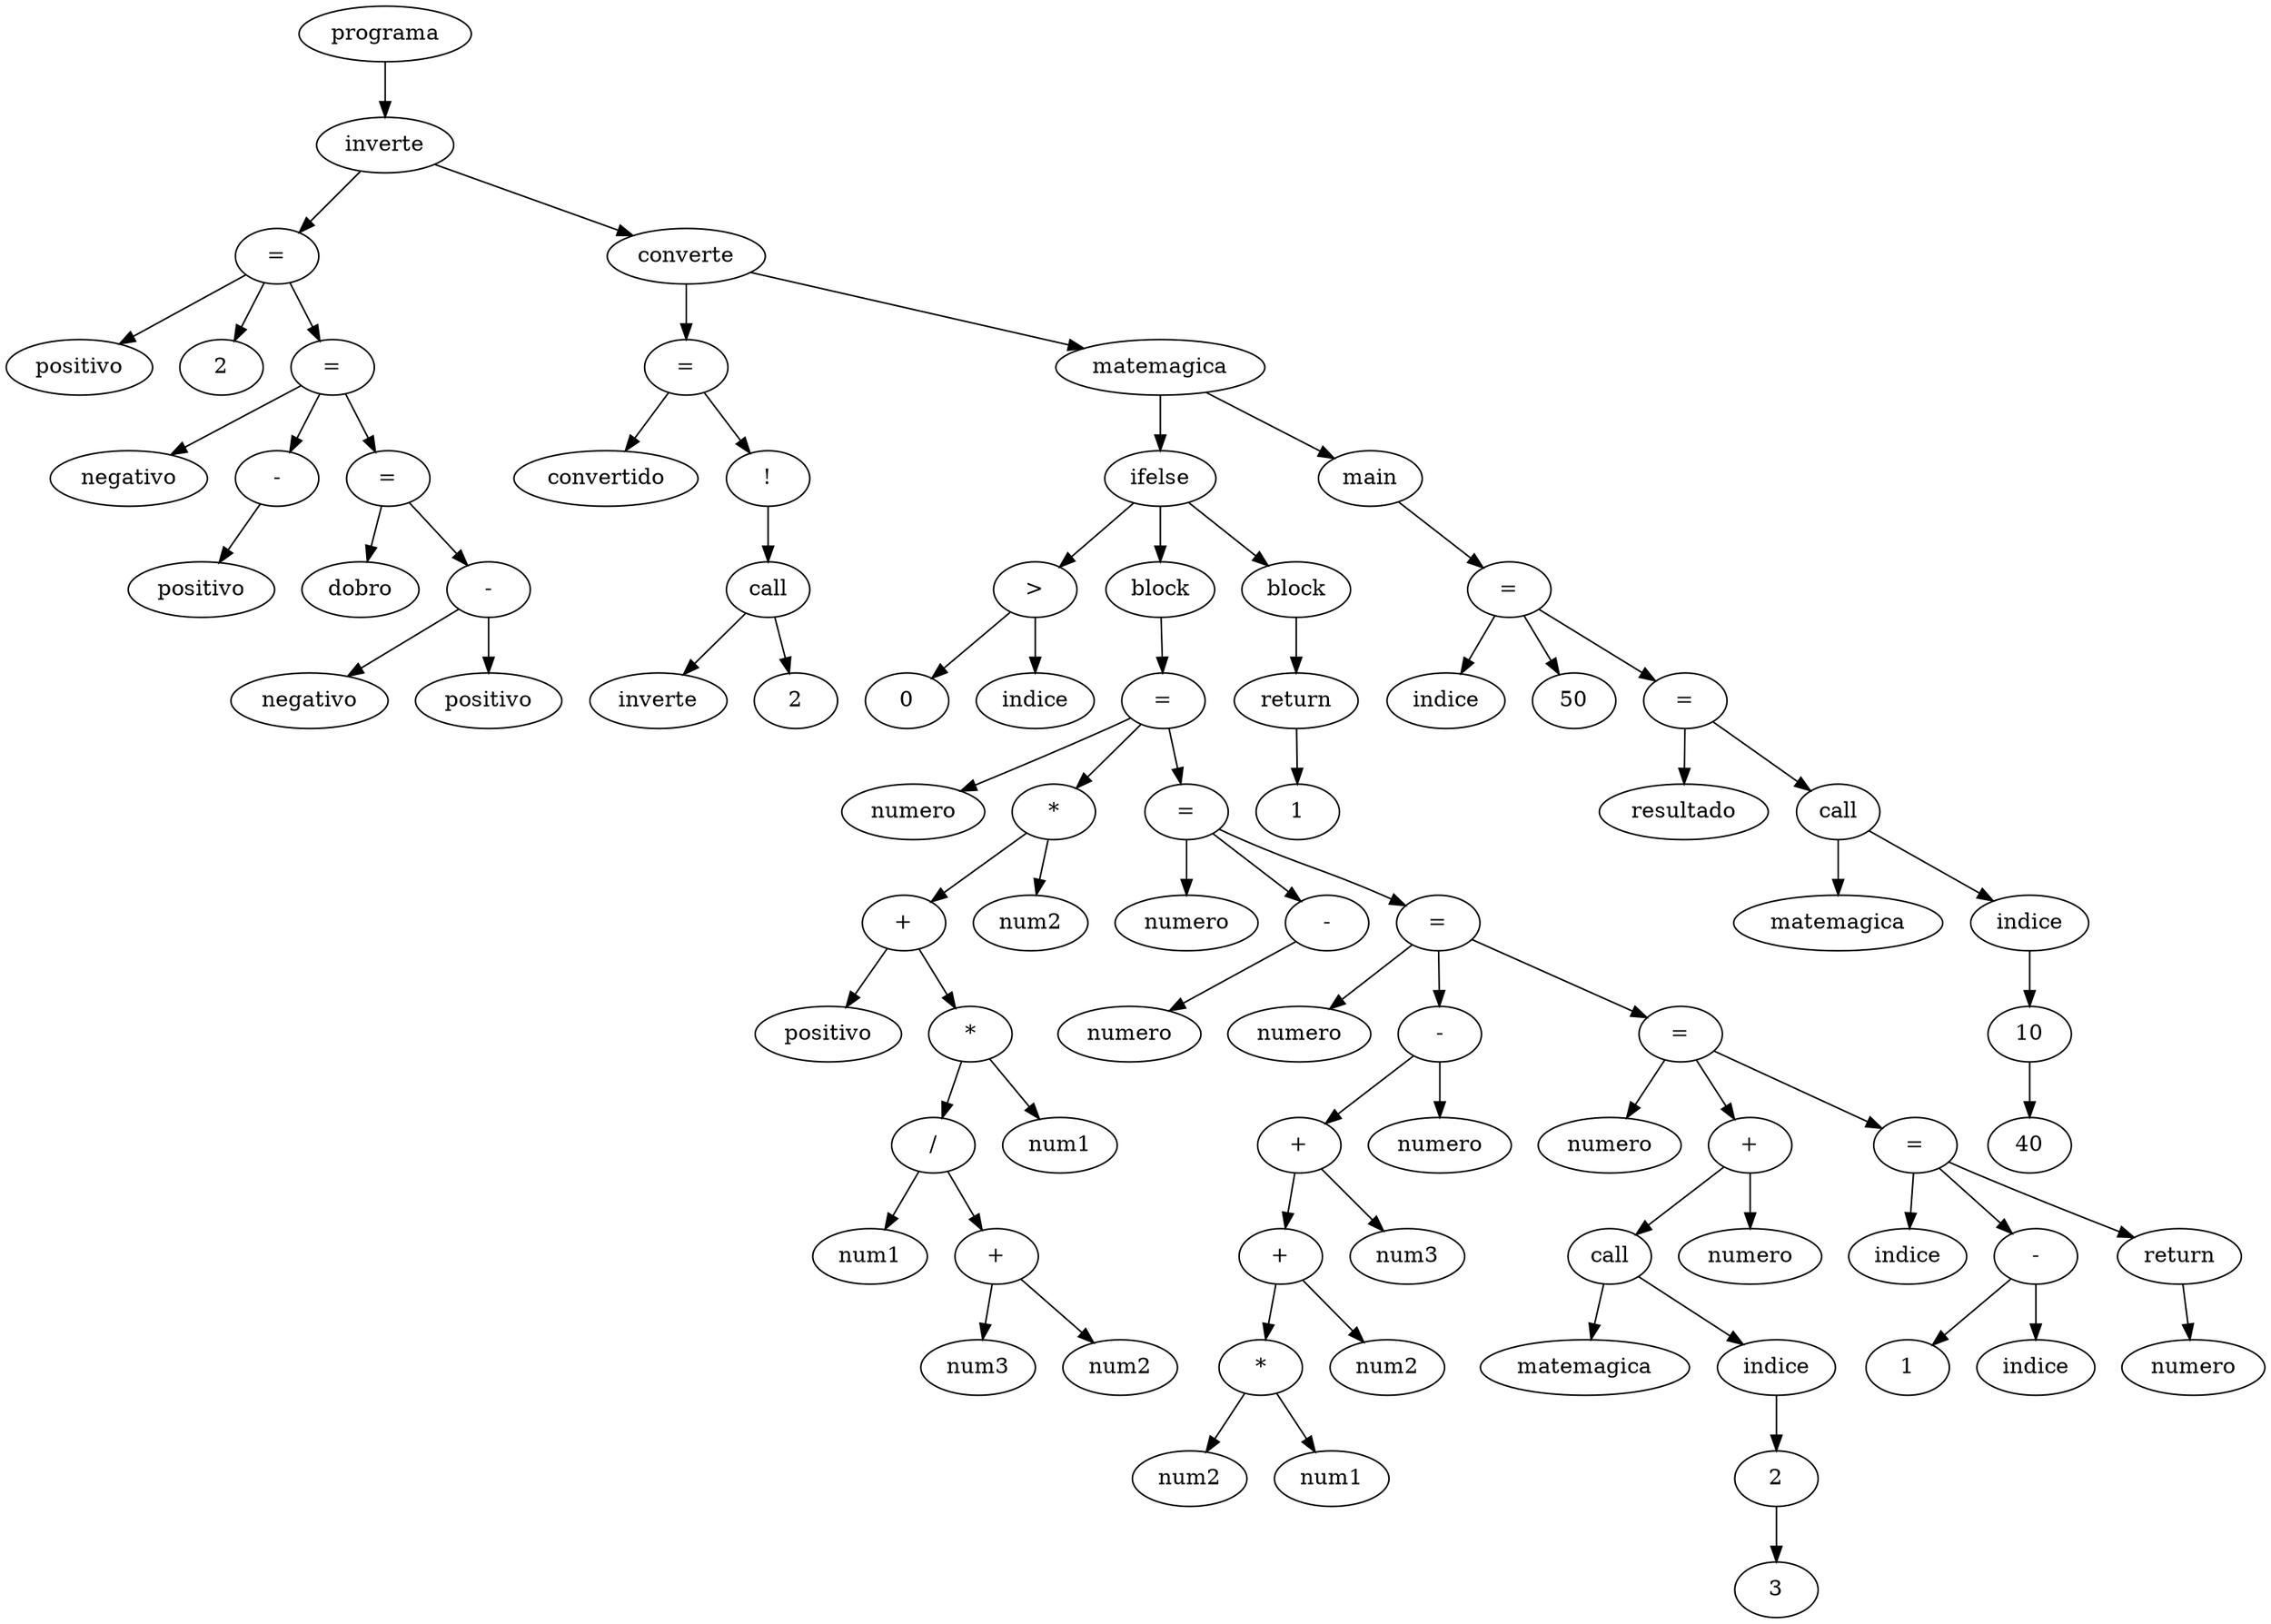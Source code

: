 digraph G {
node_0x2283aa0 [label="programa"]
node_0x2281ae0 [label="inverte"]
node_0x2283aa0 -> node_0x2281ae0
node_0x2281700 [label="="]
node_0x2281ae0 -> node_0x2281700
node_0x2281610 [label="positivo"]
node_0x2281700 -> node_0x2281610
node_0x22816b0 [label="2"]
node_0x2281700 -> node_0x22816b0
node_0x2281860 [label="="]
node_0x2281700 -> node_0x2281860
node_0x2281770 [label="negativo"]
node_0x2281860 -> node_0x2281770
node_0x22817c0 [label="-"]
node_0x2281860 -> node_0x22817c0
node_0x2281810 [label="positivo"]
node_0x22817c0 -> node_0x2281810
node_0x2281a30 [label="="]
node_0x2281860 -> node_0x2281a30
node_0x22818d0 [label="dobro"]
node_0x2281a30 -> node_0x22818d0
node_0x2281970 [label="-"]
node_0x2281a30 -> node_0x2281970
node_0x22819c0 [label="negativo"]
node_0x2281970 -> node_0x22819c0
node_0x2281920 [label="positivo"]
node_0x2281970 -> node_0x2281920
node_0x2281e40 [label="converte"]
node_0x2281ae0 -> node_0x2281e40
node_0x2281dd0 [label="="]
node_0x2281e40 -> node_0x2281dd0
node_0x2281bd0 [label="convertido"]
node_0x2281dd0 -> node_0x2281bd0
node_0x2281d80 [label="!"]
node_0x2281dd0 -> node_0x2281d80
node_0x2281d10 [label="call"]
node_0x2281d80 -> node_0x2281d10
node_0x2281c20 [label="inverte"]
node_0x2281d10 -> node_0x2281c20
node_0x2281cc0 [label="2"]
node_0x2281d10 -> node_0x2281cc0
node_0x22834c0 [label="matemagica"]
node_0x2281e40 -> node_0x22834c0
node_0x2283430 [label="ifelse"]
node_0x22834c0 -> node_0x2283430
node_0x2282020 [label=">"]
node_0x2283430 -> node_0x2282020
node_0x22820c0 [label="0"]
node_0x2282020 -> node_0x22820c0
node_0x2281fd0 [label="indice"]
node_0x2282020 -> node_0x2281fd0
node_0x22832a0 [label="block"]
node_0x2283430 -> node_0x22832a0
node_0x2282590 [label="="]
node_0x22832a0 -> node_0x2282590
node_0x2282130 [label="numero"]
node_0x2282590 -> node_0x2282130
node_0x22821d0 [label="*"]
node_0x2282590 -> node_0x22821d0
node_0x22824b0 [label="+"]
node_0x22821d0 -> node_0x22824b0
node_0x2282500 [label="positivo"]
node_0x22824b0 -> node_0x2282500
node_0x2282270 [label="*"]
node_0x22824b0 -> node_0x2282270
node_0x22823d0 [label="/"]
node_0x2282270 -> node_0x22823d0
node_0x2282420 [label="num1"]
node_0x22823d0 -> node_0x2282420
node_0x2282310 [label="+"]
node_0x22823d0 -> node_0x2282310
node_0x2282360 [label="num3"]
node_0x2282310 -> node_0x2282360
node_0x22822c0 [label="num2"]
node_0x2282310 -> node_0x22822c0
node_0x2282220 [label="num1"]
node_0x2282270 -> node_0x2282220
node_0x2282180 [label="num2"]
node_0x22821d0 -> node_0x2282180
node_0x22826f0 [label="="]
node_0x2282590 -> node_0x22826f0
node_0x2282600 [label="numero"]
node_0x22826f0 -> node_0x2282600
node_0x2282650 [label="-"]
node_0x22826f0 -> node_0x2282650
node_0x22826a0 [label="numero"]
node_0x2282650 -> node_0x22826a0
node_0x2282b00 [label="="]
node_0x22826f0 -> node_0x2282b00
node_0x2282760 [label="numero"]
node_0x2282b00 -> node_0x2282760
node_0x2282800 [label="-"]
node_0x2282b00 -> node_0x2282800
node_0x22828a0 [label="+"]
node_0x2282800 -> node_0x22828a0
node_0x2282940 [label="+"]
node_0x22828a0 -> node_0x2282940
node_0x22829e0 [label="*"]
node_0x2282940 -> node_0x22829e0
node_0x2282a30 [label="num2"]
node_0x22829e0 -> node_0x2282a30
node_0x2282990 [label="num1"]
node_0x22829e0 -> node_0x2282990
node_0x22828f0 [label="num2"]
node_0x2282940 -> node_0x22828f0
node_0x2282850 [label="num3"]
node_0x22828a0 -> node_0x2282850
node_0x22827b0 [label="numero"]
node_0x2282800 -> node_0x22827b0
node_0x2282ed0 [label="="]
node_0x2282b00 -> node_0x2282ed0
node_0x2282b70 [label="numero"]
node_0x2282ed0 -> node_0x2282b70
node_0x2282c10 [label="+"]
node_0x2282ed0 -> node_0x2282c10
node_0x2282e40 [label="call"]
node_0x2282c10 -> node_0x2282e40
node_0x2282c60 [label="matemagica"]
node_0x2282e40 -> node_0x2282c60
node_0x2282cb0 [label="indice"]
node_0x2282e40 -> node_0x2282cb0
node_0x2282d50 [label="2"]
node_0x2282cb0 -> node_0x2282d50
node_0x2282df0 [label="3"]
node_0x2282d50 -> node_0x2282df0
node_0x2282bc0 [label="numero"]
node_0x2282c10 -> node_0x2282bc0
node_0x22830f0 [label="="]
node_0x2282ed0 -> node_0x22830f0
node_0x2282f40 [label="indice"]
node_0x22830f0 -> node_0x2282f40
node_0x2282fe0 [label="-"]
node_0x22830f0 -> node_0x2282fe0
node_0x2283080 [label="1"]
node_0x2282fe0 -> node_0x2283080
node_0x2282f90 [label="indice"]
node_0x2282fe0 -> node_0x2282f90
node_0x22831b0 [label="return"]
node_0x22830f0 -> node_0x22831b0
node_0x2283160 [label="numero"]
node_0x22831b0 -> node_0x2283160
node_0x22833e0 [label="block"]
node_0x2283430 -> node_0x22833e0
node_0x2283390 [label="return"]
node_0x22833e0 -> node_0x2283390
node_0x2283340 [label="1"]
node_0x2283390 -> node_0x2283340
node_0x22839f0 [label="main"]
node_0x22834c0 -> node_0x22839f0
node_0x2283650 [label="="]
node_0x22839f0 -> node_0x2283650
node_0x2283560 [label="indice"]
node_0x2283650 -> node_0x2283560
node_0x2283600 [label="50"]
node_0x2283650 -> node_0x2283600
node_0x2283960 [label="="]
node_0x2283650 -> node_0x2283960
node_0x22836c0 [label="resultado"]
node_0x2283960 -> node_0x22836c0
node_0x22838f0 [label="call"]
node_0x2283960 -> node_0x22838f0
node_0x2283710 [label="matemagica"]
node_0x22838f0 -> node_0x2283710
node_0x2283760 [label="indice"]
node_0x22838f0 -> node_0x2283760
node_0x2283800 [label="10"]
node_0x2283760 -> node_0x2283800
node_0x22838a0 [label="40"]
node_0x2283800 -> node_0x22838a0
}
